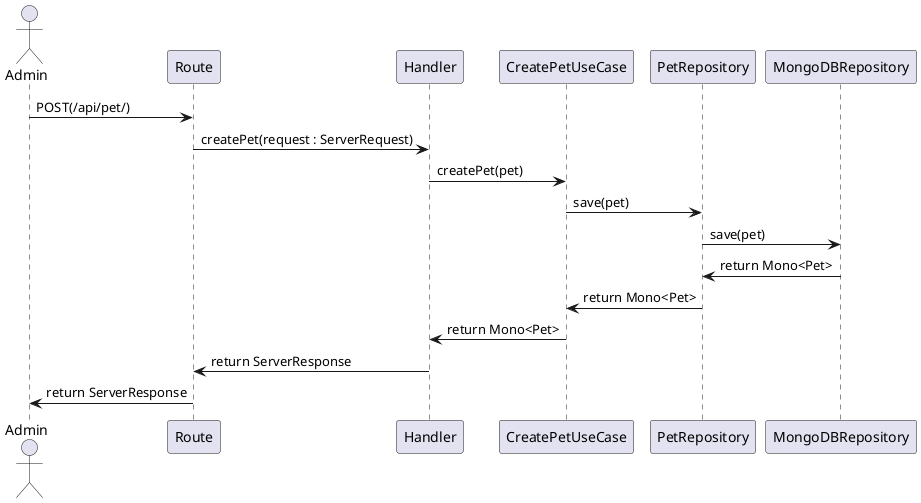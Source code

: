 @startuml
'https://plantuml.com/sequence-diagram
actor Admin as adm

participant Route
participant Handler
participant CreatePetUseCase
participant PetRepository
participant MongoDBRepository

adm -> Route : POST(/api/pet/)
Route -> Handler : createPet(request : ServerRequest)
Handler -> CreatePetUseCase : createPet(pet)
CreatePetUseCase -> PetRepository : save(pet)
PetRepository -> MongoDBRepository : save(pet)

PetRepository <- MongoDBRepository : return Mono<Pet>
CreatePetUseCase <- PetRepository :  return Mono<Pet>
Handler <- CreatePetUseCase :  return Mono<Pet>
Route <- Handler : return ServerResponse
adm <- Route : return ServerResponse






@enduml